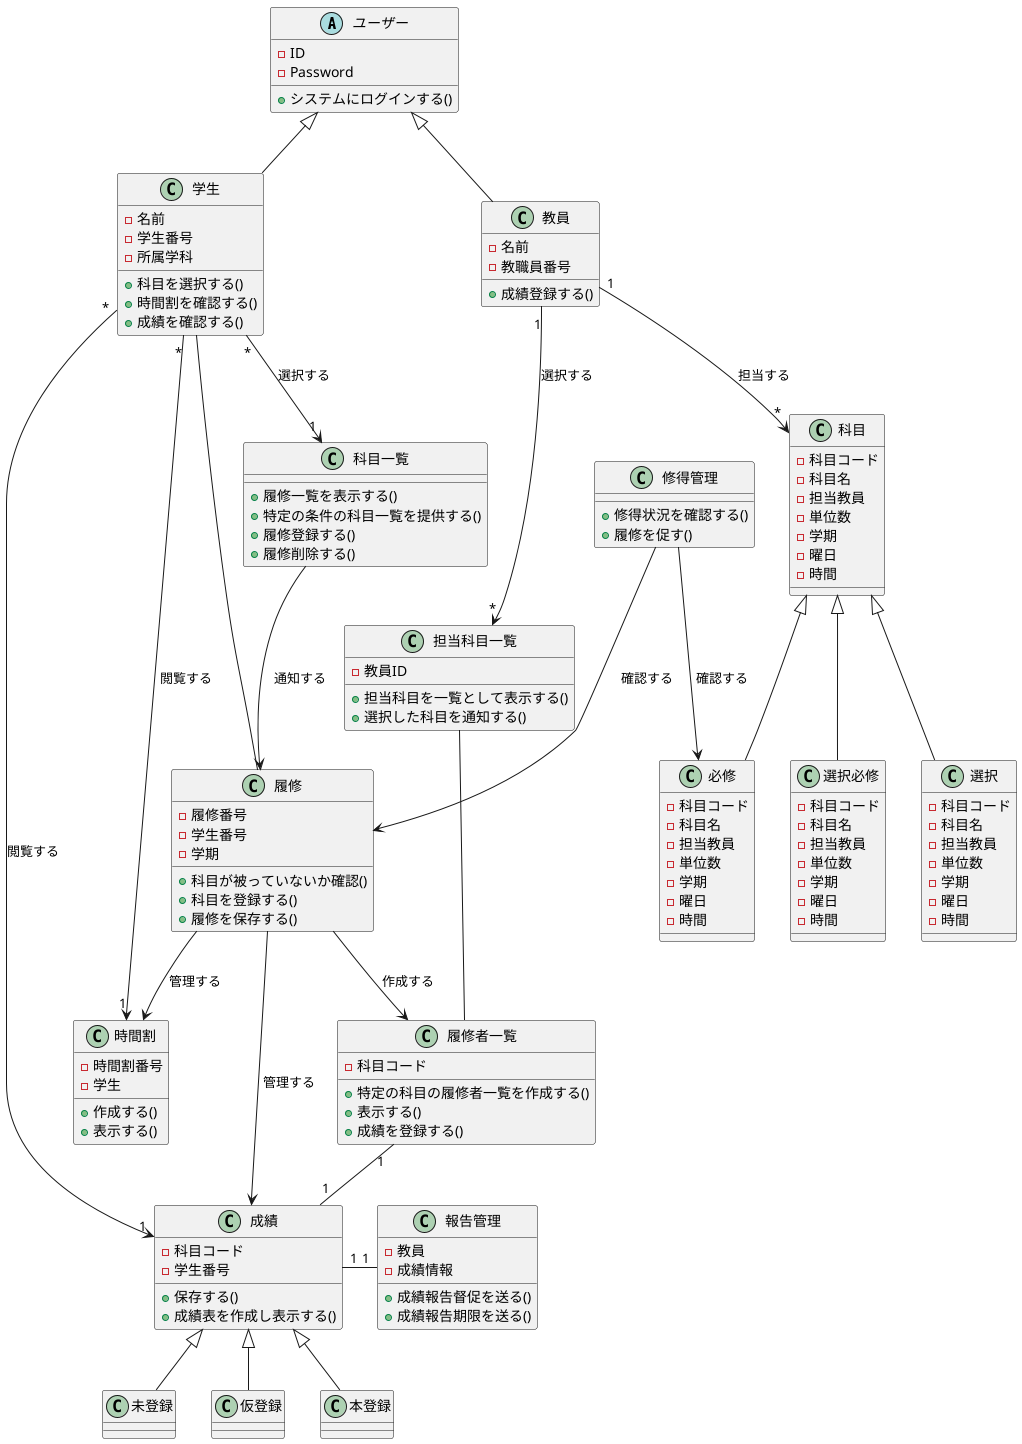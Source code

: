 @startuml クラス図1
'分析段階のクラス図'


'クラス'
abstract ユーザー{
    - ID
    - Password
    + システムにログインする()
}

'学生クラスは学生の名前や学生番号が属性として保存されている．
'科目の選択や時間割を確認等の動作を行う
class 学生{
    - 名前
    - 学生番号
    - 所属学科
    + 科目を選択する()
    + 時間割を確認する()
    + 成績を確認する()
}

'教員クラスは教員毎にオブジェクトが作成される
class 教員{
    - 名前
    - 教職員番号
    + 成績登録する()
}

'履修クラスはある学生がどの科目を履修しているかを表すクラスである．学生毎に作成されることを想定している
'このクラスで成績表や時間割が作成されることを想定している．
'成績クラスを参照し，成績も一緒に保存することを想定する
class 履修{
    - 履修番号
    - 学生番号
    - 学期
    + 科目が被っていないか確認()
    + 科目を登録する()
    + 履修を保存する()
}

'科目一覧クラスは科目クラスを参照し特定(曜日や時間)で合致する科目を一覧と表示や選択された科目を通知するクラスである．
class 科目一覧{
    + 履修一覧を表示する()
    + 特定の条件の科目一覧を提供する()
    + 履修登録する()
    + 履修削除する()
}

'担当科目一覧は教員が担当している科目を一覧として表示するために使用するクラスである．
class 担当科目一覧{
    - 教員ID
    + 担当科目を一覧として表示する()
    + 選択した科目を通知する()
}

class 履修者一覧{
    - 科目コード
    + 特定の科目の履修者一覧を作成する()
    + 表示する()
    + 成績を登録する()
}

'科目クラスには科目コード毎に作成される
'学期，曜日，時間等の情報が属性として保存されている．
'所属学科によって科目の分類が異なるので関連クラスとして定義されている
class 科目{
    - 科目コード
    - 科目名
    - 担当教員
    - 単位数
    - 学期
    - 曜日
    - 時間
}

class 必修{
    - 科目コード
    - 科目名
    - 担当教員
    - 単位数
    - 学期
    - 曜日
    - 時間
}

class 選択必修{
    - 科目コード
    - 科目名
    - 担当教員
    - 単位数
    - 学期
    - 曜日
    - 時間  
}

class 選択{
    - 科目コード
    - 科目名
    - 担当教員
    - 単位数
    - 学期
    - 曜日
    - 時間
}

class 成績{
    - 科目コード
    - 学生番号
    + 保存する()
    + 成績表を作成し表示する()
}

class 未登録{

}

class 仮登録{

}

class 本登録{

}

'履修クラスから作成され，学生から閲覧されることを想定している
class 時間割{
    - 時間割番号
    - 学生
    + 作成する()
    + 表示する()
}

'科目のうち必修クラスと履修クラスのステータスを確認し，修得できていなかったら修得を促すクラス
class 修得管理{
    + 修得状況を確認する()
    + 履修を促す()
}

class 報告管理{
    - 教員
    - 成績情報
    + 成績報告督促を送る()
    + 成績報告期限を送る()
}


'関係'
ユーザー <|-down- 学生
ユーザー <|-down- 教員

教員 "1" --> "*" 科目 : 担当する
教員 "1" --> "*" 担当科目一覧 : 選択する

学生 "*" --> "1" 時間割 : 閲覧する
学生 "*" --> "1" 科目一覧 : 選択する
学生 -- 履修
学生 "*" --> "1" 成績 : 閲覧する

成績 "1" -right- "1" 報告管理
履修者一覧 "1" -- "1" 成績
担当科目一覧 -- 履修者一覧
科目一覧 --> 履修 : 通知する

履修 --> 時間割 : 管理する
履修 --> 成績 : 管理する
履修 --> 履修者一覧 : 作成する

修得管理 --> 履修 : 確認する
修得管理 --> 必修 : 確認する

科目 <|-- 必修
科目 <|-- 選択必修
科目 <|-- 選択

成績 <|-- 未登録
成績 <|-- 仮登録
成績 <|-- 本登録
@enduml